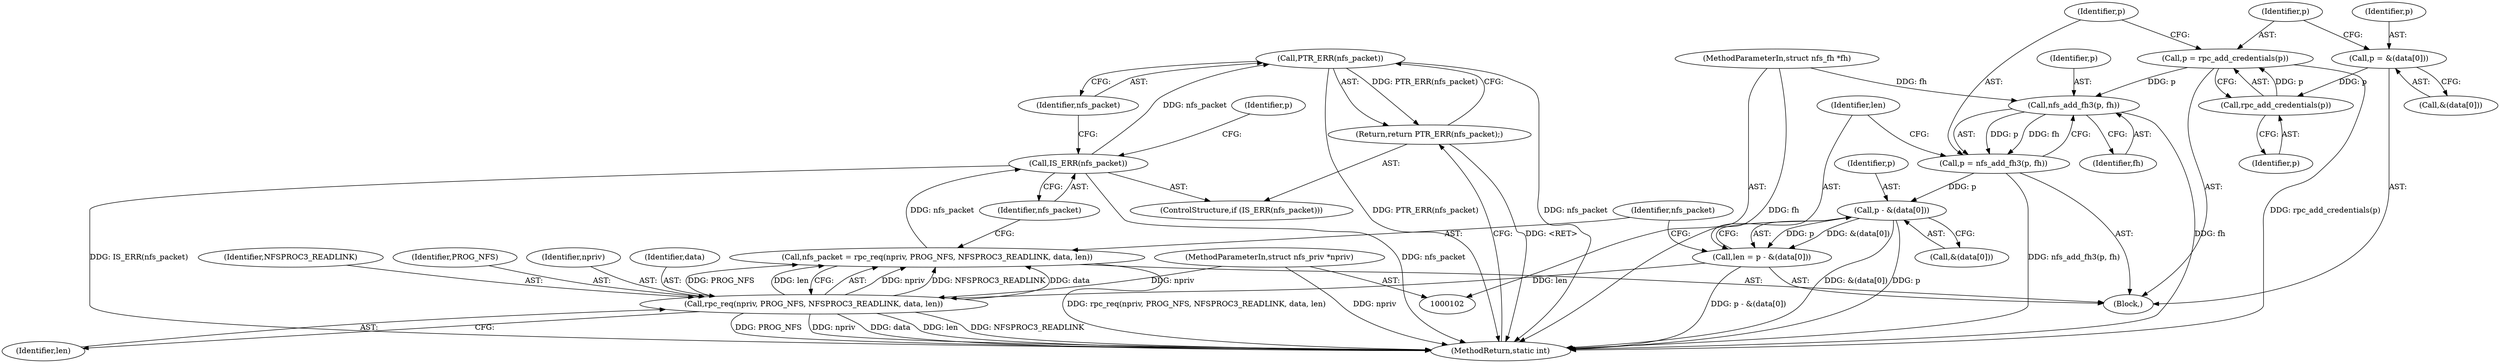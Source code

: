 digraph "0_pengutronix_574ce994016107ad8ab0f845a785f28d7eaa5208@pointer" {
"1000146" [label="(Call,PTR_ERR(nfs_packet))"];
"1000143" [label="(Call,IS_ERR(nfs_packet))"];
"1000134" [label="(Call,nfs_packet = rpc_req(npriv, PROG_NFS, NFSPROC3_READLINK, data, len))"];
"1000136" [label="(Call,rpc_req(npriv, PROG_NFS, NFSPROC3_READLINK, data, len))"];
"1000103" [label="(MethodParameterIn,struct nfs_priv *npriv)"];
"1000126" [label="(Call,len = p - &(data[0]))"];
"1000128" [label="(Call,p - &(data[0]))"];
"1000121" [label="(Call,p = nfs_add_fh3(p, fh))"];
"1000123" [label="(Call,nfs_add_fh3(p, fh))"];
"1000117" [label="(Call,p = rpc_add_credentials(p))"];
"1000119" [label="(Call,rpc_add_credentials(p))"];
"1000111" [label="(Call,p = &(data[0]))"];
"1000104" [label="(MethodParameterIn,struct nfs_fh *fh)"];
"1000145" [label="(Return,return PTR_ERR(nfs_packet);)"];
"1000104" [label="(MethodParameterIn,struct nfs_fh *fh)"];
"1000140" [label="(Identifier,data)"];
"1000125" [label="(Identifier,fh)"];
"1000129" [label="(Identifier,p)"];
"1000117" [label="(Call,p = rpc_add_credentials(p))"];
"1000181" [label="(MethodReturn,static int)"];
"1000136" [label="(Call,rpc_req(npriv, PROG_NFS, NFSPROC3_READLINK, data, len))"];
"1000128" [label="(Call,p - &(data[0]))"];
"1000113" [label="(Call,&(data[0]))"];
"1000147" [label="(Identifier,nfs_packet)"];
"1000139" [label="(Identifier,NFSPROC3_READLINK)"];
"1000142" [label="(ControlStructure,if (IS_ERR(nfs_packet)))"];
"1000112" [label="(Identifier,p)"];
"1000138" [label="(Identifier,PROG_NFS)"];
"1000145" [label="(Return,return PTR_ERR(nfs_packet);)"];
"1000103" [label="(MethodParameterIn,struct nfs_priv *npriv)"];
"1000130" [label="(Call,&(data[0]))"];
"1000127" [label="(Identifier,len)"];
"1000119" [label="(Call,rpc_add_credentials(p))"];
"1000121" [label="(Call,p = nfs_add_fh3(p, fh))"];
"1000144" [label="(Identifier,nfs_packet)"];
"1000122" [label="(Identifier,p)"];
"1000146" [label="(Call,PTR_ERR(nfs_packet))"];
"1000135" [label="(Identifier,nfs_packet)"];
"1000124" [label="(Identifier,p)"];
"1000118" [label="(Identifier,p)"];
"1000149" [label="(Identifier,p)"];
"1000143" [label="(Call,IS_ERR(nfs_packet))"];
"1000111" [label="(Call,p = &(data[0]))"];
"1000120" [label="(Identifier,p)"];
"1000141" [label="(Identifier,len)"];
"1000123" [label="(Call,nfs_add_fh3(p, fh))"];
"1000134" [label="(Call,nfs_packet = rpc_req(npriv, PROG_NFS, NFSPROC3_READLINK, data, len))"];
"1000137" [label="(Identifier,npriv)"];
"1000106" [label="(Block,)"];
"1000126" [label="(Call,len = p - &(data[0]))"];
"1000146" -> "1000145"  [label="AST: "];
"1000146" -> "1000147"  [label="CFG: "];
"1000147" -> "1000146"  [label="AST: "];
"1000145" -> "1000146"  [label="CFG: "];
"1000146" -> "1000181"  [label="DDG: PTR_ERR(nfs_packet)"];
"1000146" -> "1000181"  [label="DDG: nfs_packet"];
"1000146" -> "1000145"  [label="DDG: PTR_ERR(nfs_packet)"];
"1000143" -> "1000146"  [label="DDG: nfs_packet"];
"1000143" -> "1000142"  [label="AST: "];
"1000143" -> "1000144"  [label="CFG: "];
"1000144" -> "1000143"  [label="AST: "];
"1000147" -> "1000143"  [label="CFG: "];
"1000149" -> "1000143"  [label="CFG: "];
"1000143" -> "1000181"  [label="DDG: nfs_packet"];
"1000143" -> "1000181"  [label="DDG: IS_ERR(nfs_packet)"];
"1000134" -> "1000143"  [label="DDG: nfs_packet"];
"1000134" -> "1000106"  [label="AST: "];
"1000134" -> "1000136"  [label="CFG: "];
"1000135" -> "1000134"  [label="AST: "];
"1000136" -> "1000134"  [label="AST: "];
"1000144" -> "1000134"  [label="CFG: "];
"1000134" -> "1000181"  [label="DDG: rpc_req(npriv, PROG_NFS, NFSPROC3_READLINK, data, len)"];
"1000136" -> "1000134"  [label="DDG: npriv"];
"1000136" -> "1000134"  [label="DDG: NFSPROC3_READLINK"];
"1000136" -> "1000134"  [label="DDG: data"];
"1000136" -> "1000134"  [label="DDG: PROG_NFS"];
"1000136" -> "1000134"  [label="DDG: len"];
"1000136" -> "1000141"  [label="CFG: "];
"1000137" -> "1000136"  [label="AST: "];
"1000138" -> "1000136"  [label="AST: "];
"1000139" -> "1000136"  [label="AST: "];
"1000140" -> "1000136"  [label="AST: "];
"1000141" -> "1000136"  [label="AST: "];
"1000136" -> "1000181"  [label="DDG: data"];
"1000136" -> "1000181"  [label="DDG: len"];
"1000136" -> "1000181"  [label="DDG: NFSPROC3_READLINK"];
"1000136" -> "1000181"  [label="DDG: PROG_NFS"];
"1000136" -> "1000181"  [label="DDG: npriv"];
"1000103" -> "1000136"  [label="DDG: npriv"];
"1000126" -> "1000136"  [label="DDG: len"];
"1000103" -> "1000102"  [label="AST: "];
"1000103" -> "1000181"  [label="DDG: npriv"];
"1000126" -> "1000106"  [label="AST: "];
"1000126" -> "1000128"  [label="CFG: "];
"1000127" -> "1000126"  [label="AST: "];
"1000128" -> "1000126"  [label="AST: "];
"1000135" -> "1000126"  [label="CFG: "];
"1000126" -> "1000181"  [label="DDG: p - &(data[0])"];
"1000128" -> "1000126"  [label="DDG: p"];
"1000128" -> "1000126"  [label="DDG: &(data[0])"];
"1000128" -> "1000130"  [label="CFG: "];
"1000129" -> "1000128"  [label="AST: "];
"1000130" -> "1000128"  [label="AST: "];
"1000128" -> "1000181"  [label="DDG: &(data[0])"];
"1000128" -> "1000181"  [label="DDG: p"];
"1000121" -> "1000128"  [label="DDG: p"];
"1000121" -> "1000106"  [label="AST: "];
"1000121" -> "1000123"  [label="CFG: "];
"1000122" -> "1000121"  [label="AST: "];
"1000123" -> "1000121"  [label="AST: "];
"1000127" -> "1000121"  [label="CFG: "];
"1000121" -> "1000181"  [label="DDG: nfs_add_fh3(p, fh)"];
"1000123" -> "1000121"  [label="DDG: p"];
"1000123" -> "1000121"  [label="DDG: fh"];
"1000123" -> "1000125"  [label="CFG: "];
"1000124" -> "1000123"  [label="AST: "];
"1000125" -> "1000123"  [label="AST: "];
"1000123" -> "1000181"  [label="DDG: fh"];
"1000117" -> "1000123"  [label="DDG: p"];
"1000104" -> "1000123"  [label="DDG: fh"];
"1000117" -> "1000106"  [label="AST: "];
"1000117" -> "1000119"  [label="CFG: "];
"1000118" -> "1000117"  [label="AST: "];
"1000119" -> "1000117"  [label="AST: "];
"1000122" -> "1000117"  [label="CFG: "];
"1000117" -> "1000181"  [label="DDG: rpc_add_credentials(p)"];
"1000119" -> "1000117"  [label="DDG: p"];
"1000119" -> "1000120"  [label="CFG: "];
"1000120" -> "1000119"  [label="AST: "];
"1000111" -> "1000119"  [label="DDG: p"];
"1000111" -> "1000106"  [label="AST: "];
"1000111" -> "1000113"  [label="CFG: "];
"1000112" -> "1000111"  [label="AST: "];
"1000113" -> "1000111"  [label="AST: "];
"1000118" -> "1000111"  [label="CFG: "];
"1000104" -> "1000102"  [label="AST: "];
"1000104" -> "1000181"  [label="DDG: fh"];
"1000145" -> "1000142"  [label="AST: "];
"1000181" -> "1000145"  [label="CFG: "];
"1000145" -> "1000181"  [label="DDG: <RET>"];
}
